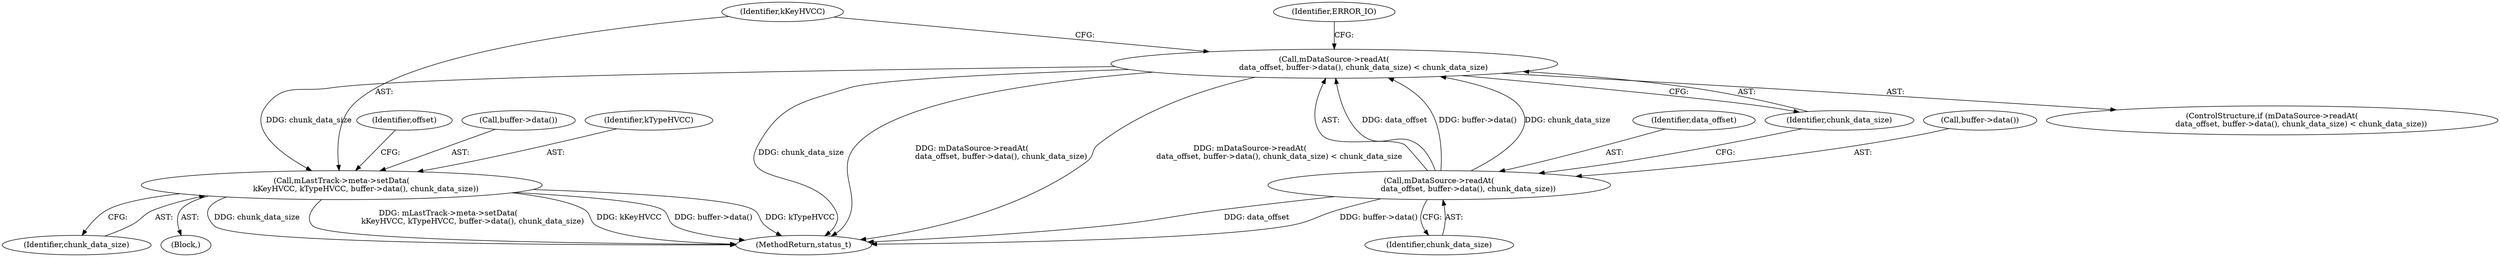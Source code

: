 digraph "0_Android_463a6f807e187828442949d1924e143cf07778c6@API" {
"1002169" [label="(Call,mDataSource->readAt(\n                        data_offset, buffer->data(), chunk_data_size) < chunk_data_size)"];
"1002170" [label="(Call,mDataSource->readAt(\n                        data_offset, buffer->data(), chunk_data_size))"];
"1002178" [label="(Call,mLastTrack->meta->setData(\n                    kKeyHVCC, kTypeHVCC, buffer->data(), chunk_data_size))"];
"1002173" [label="(Identifier,chunk_data_size)"];
"1002182" [label="(Identifier,chunk_data_size)"];
"1002171" [label="(Identifier,data_offset)"];
"1002178" [label="(Call,mLastTrack->meta->setData(\n                    kKeyHVCC, kTypeHVCC, buffer->data(), chunk_data_size))"];
"1002179" [label="(Identifier,kKeyHVCC)"];
"1002185" [label="(Identifier,offset)"];
"1002162" [label="(Block,)"];
"1002177" [label="(Identifier,ERROR_IO)"];
"1002918" [label="(MethodReturn,status_t)"];
"1002174" [label="(Identifier,chunk_data_size)"];
"1002172" [label="(Call,buffer->data())"];
"1002169" [label="(Call,mDataSource->readAt(\n                        data_offset, buffer->data(), chunk_data_size) < chunk_data_size)"];
"1002181" [label="(Call,buffer->data())"];
"1002170" [label="(Call,mDataSource->readAt(\n                        data_offset, buffer->data(), chunk_data_size))"];
"1002168" [label="(ControlStructure,if (mDataSource->readAt(\n                        data_offset, buffer->data(), chunk_data_size) < chunk_data_size))"];
"1002180" [label="(Identifier,kTypeHVCC)"];
"1002169" -> "1002168"  [label="AST: "];
"1002169" -> "1002174"  [label="CFG: "];
"1002170" -> "1002169"  [label="AST: "];
"1002174" -> "1002169"  [label="AST: "];
"1002177" -> "1002169"  [label="CFG: "];
"1002179" -> "1002169"  [label="CFG: "];
"1002169" -> "1002918"  [label="DDG: chunk_data_size"];
"1002169" -> "1002918"  [label="DDG: mDataSource->readAt(\n                        data_offset, buffer->data(), chunk_data_size)"];
"1002169" -> "1002918"  [label="DDG: mDataSource->readAt(\n                        data_offset, buffer->data(), chunk_data_size) < chunk_data_size"];
"1002170" -> "1002169"  [label="DDG: data_offset"];
"1002170" -> "1002169"  [label="DDG: buffer->data()"];
"1002170" -> "1002169"  [label="DDG: chunk_data_size"];
"1002169" -> "1002178"  [label="DDG: chunk_data_size"];
"1002170" -> "1002173"  [label="CFG: "];
"1002171" -> "1002170"  [label="AST: "];
"1002172" -> "1002170"  [label="AST: "];
"1002173" -> "1002170"  [label="AST: "];
"1002174" -> "1002170"  [label="CFG: "];
"1002170" -> "1002918"  [label="DDG: data_offset"];
"1002170" -> "1002918"  [label="DDG: buffer->data()"];
"1002178" -> "1002162"  [label="AST: "];
"1002178" -> "1002182"  [label="CFG: "];
"1002179" -> "1002178"  [label="AST: "];
"1002180" -> "1002178"  [label="AST: "];
"1002181" -> "1002178"  [label="AST: "];
"1002182" -> "1002178"  [label="AST: "];
"1002185" -> "1002178"  [label="CFG: "];
"1002178" -> "1002918"  [label="DDG: chunk_data_size"];
"1002178" -> "1002918"  [label="DDG: mLastTrack->meta->setData(\n                    kKeyHVCC, kTypeHVCC, buffer->data(), chunk_data_size)"];
"1002178" -> "1002918"  [label="DDG: kKeyHVCC"];
"1002178" -> "1002918"  [label="DDG: buffer->data()"];
"1002178" -> "1002918"  [label="DDG: kTypeHVCC"];
}
